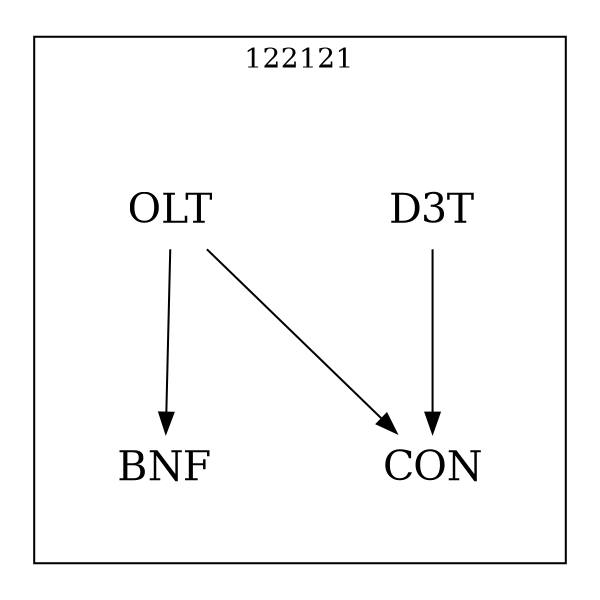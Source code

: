 strict digraph DAGS {
	size = "4,4!" ; ratio ="fill"; subgraph cluster_0{
			labeldoc = "t";
			label = "122121";node	[label= CON, shape = plaintext, fontsize=20] CON;node	[label= BNF, shape = plaintext, fontsize=20] BNF;node	[label= D3T, shape = plaintext, fontsize=20] D3T;node	[label= OLT, shape = plaintext, fontsize=20] OLT;
D3T->CON;
OLT->CON;
OLT->BNF;
	}}